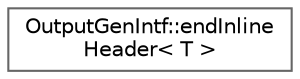 digraph "Graphical Class Hierarchy"
{
 // INTERACTIVE_SVG=YES
 // LATEX_PDF_SIZE
  bgcolor="transparent";
  edge [fontname=Helvetica,fontsize=10,labelfontname=Helvetica,labelfontsize=10];
  node [fontname=Helvetica,fontsize=10,shape=box,height=0.2,width=0.4];
  rankdir="LR";
  Node0 [label="OutputGenIntf::endInline\lHeader\< T \>",height=0.2,width=0.4,color="grey40", fillcolor="white", style="filled",URL="$d8/def/struct_output_gen_intf_1_1end_inline_header.html",tooltip=" "];
}
